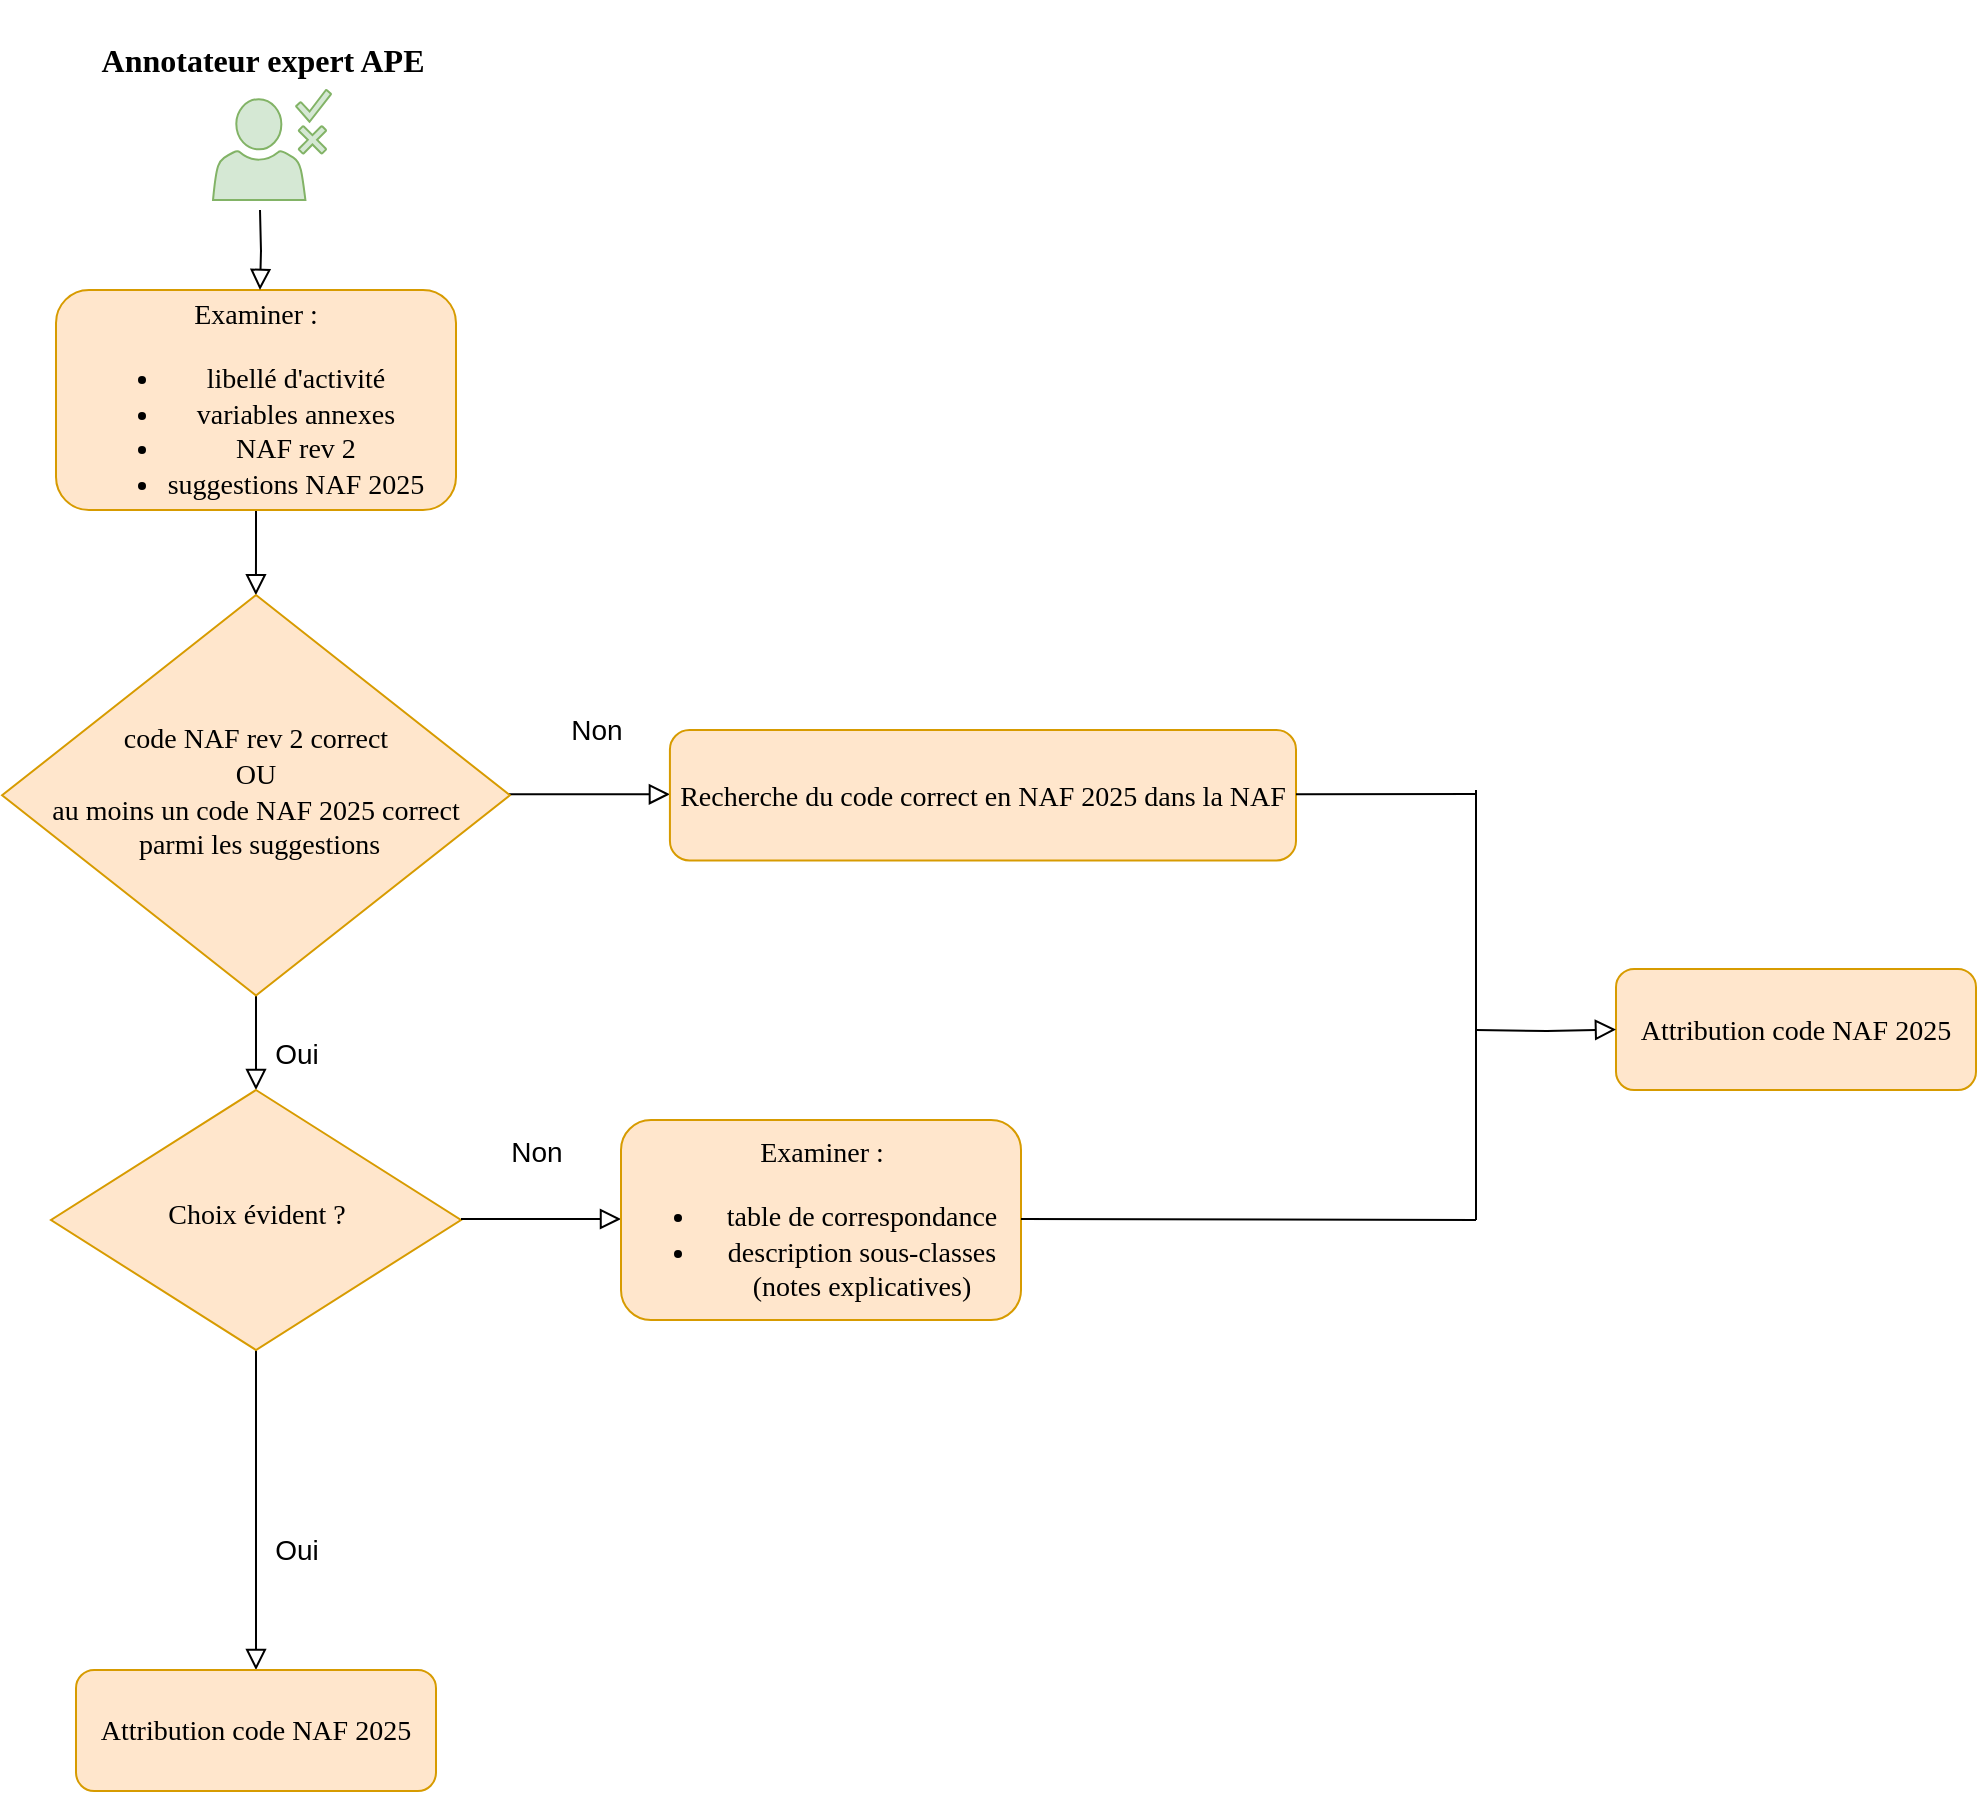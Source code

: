 <mxfile version="28.2.8">
  <diagram id="C5RBs43oDa-KdzZeNtuy" name="Page-1">
    <mxGraphModel dx="1426" dy="1948" grid="1" gridSize="10" guides="1" tooltips="1" connect="1" arrows="1" fold="1" page="1" pageScale="1" pageWidth="827" pageHeight="1169" math="0" shadow="0">
      <root>
        <mxCell id="WIyWlLk6GJQsqaUBKTNV-0" />
        <mxCell id="WIyWlLk6GJQsqaUBKTNV-1" parent="WIyWlLk6GJQsqaUBKTNV-0" />
        <mxCell id="WIyWlLk6GJQsqaUBKTNV-2" value="" style="rounded=0;html=1;jettySize=auto;orthogonalLoop=1;fontSize=11;endArrow=block;endFill=0;endSize=8;strokeWidth=1;shadow=0;labelBackgroundColor=none;edgeStyle=orthogonalEdgeStyle;" parent="WIyWlLk6GJQsqaUBKTNV-1" source="WIyWlLk6GJQsqaUBKTNV-3" target="WIyWlLk6GJQsqaUBKTNV-6" edge="1">
          <mxGeometry relative="1" as="geometry" />
        </mxCell>
        <mxCell id="WIyWlLk6GJQsqaUBKTNV-3" value="&lt;p style=&quot;font-size: 14px;&quot;&gt;&lt;font face=&quot;Work sans&quot; style=&quot;font-size: 14px;&quot;&gt;Examiner :&lt;/font&gt;&lt;/p&gt;&lt;p style=&quot;font-size: 14px;&quot;&gt;&lt;/p&gt;&lt;ul style=&quot;font-size: 14px;&quot;&gt;&lt;li style=&quot;&quot;&gt;&lt;font face=&quot;Lpvtxa64hUqC9Te6o_X-&quot; style=&quot;font-size: 14px;&quot;&gt;libellé d&#39;activité &lt;br&gt;&lt;/font&gt;&lt;/li&gt;&lt;li style=&quot;&quot;&gt;&lt;font face=&quot;Lpvtxa64hUqC9Te6o_X-&quot; style=&quot;font-size: 14px;&quot;&gt;variables annexes&lt;br&gt;&lt;/font&gt;&lt;/li&gt;&lt;li style=&quot;&quot;&gt;&lt;font face=&quot;Lpvtxa64hUqC9Te6o_X-&quot; style=&quot;font-size: 14px;&quot;&gt;NAF rev 2&lt;/font&gt;&lt;/li&gt;&lt;li style=&quot;&quot;&gt;&lt;font face=&quot;Lpvtxa64hUqC9Te6o_X-&quot; style=&quot;font-size: 14px;&quot;&gt;suggestions NAF 2025&lt;br&gt;&lt;/font&gt;&lt;/li&gt;&lt;/ul&gt;&lt;p&gt;&lt;/p&gt;" style="rounded=1;whiteSpace=wrap;html=1;fontSize=12;glass=0;strokeWidth=1;shadow=0;fillColor=#ffe6cc;strokeColor=#d79b00;" parent="WIyWlLk6GJQsqaUBKTNV-1" vertex="1">
          <mxGeometry x="90" width="200" height="110" as="geometry" />
        </mxCell>
        <mxCell id="WIyWlLk6GJQsqaUBKTNV-4" value="&lt;font style=&quot;font-size: 14px;&quot;&gt;Oui&lt;/font&gt;" style="rounded=0;html=1;jettySize=auto;orthogonalLoop=1;fontSize=11;endArrow=block;endFill=0;endSize=8;strokeWidth=1;shadow=0;labelBackgroundColor=none;edgeStyle=orthogonalEdgeStyle;exitX=0.5;exitY=1;exitDx=0;exitDy=0;exitPerimeter=0;entryX=0.5;entryY=0;entryDx=0;entryDy=0;" parent="WIyWlLk6GJQsqaUBKTNV-1" source="WIyWlLk6GJQsqaUBKTNV-6" target="zTkiKsxzpAYJPQyl72WQ-3" edge="1">
          <mxGeometry x="0.252" y="20" relative="1" as="geometry">
            <mxPoint as="offset" />
            <mxPoint x="189.5" y="170" as="sourcePoint" />
            <mxPoint x="190" y="390" as="targetPoint" />
            <Array as="points" />
          </mxGeometry>
        </mxCell>
        <mxCell id="WIyWlLk6GJQsqaUBKTNV-5" value="&lt;font style=&quot;font-size: 14px;&quot;&gt;Non&lt;/font&gt;" style="edgeStyle=orthogonalEdgeStyle;rounded=0;html=1;jettySize=auto;orthogonalLoop=1;fontSize=11;endArrow=block;endFill=0;endSize=8;strokeWidth=1;shadow=0;labelBackgroundColor=none;" parent="WIyWlLk6GJQsqaUBKTNV-1" source="WIyWlLk6GJQsqaUBKTNV-6" edge="1">
          <mxGeometry x="0.083" y="32" relative="1" as="geometry">
            <mxPoint as="offset" />
            <mxPoint x="320" y="252" as="sourcePoint" />
            <mxPoint x="396.96" y="252.13" as="targetPoint" />
            <Array as="points" />
          </mxGeometry>
        </mxCell>
        <mxCell id="WIyWlLk6GJQsqaUBKTNV-6" value="&lt;div style=&quot;font-size: 14px;&quot;&gt;&lt;span style=&quot;font-family: &amp;quot;Work sans&amp;quot;; background-color: initial;&quot;&gt;code NAF rev 2 correct&lt;br&gt;&lt;/span&gt;&lt;/div&gt;&lt;div style=&quot;font-size: 14px;&quot;&gt;&lt;font face=&quot;Work sans&quot;&gt;OU&lt;br&gt;&lt;/font&gt;&lt;span style=&quot;font-family: &amp;quot;Work sans&amp;quot;; background-color: initial;&quot;&gt;au moins un code NAF 2025 correct&lt;/span&gt;&lt;/div&gt;&lt;div style=&quot;font-size: 14px;&quot;&gt;&lt;span style=&quot;font-family: &amp;quot;Work sans&amp;quot;; background-color: initial;&quot;&gt;&amp;nbsp;parmi les suggestions&lt;/span&gt;&lt;br&gt;&lt;/div&gt;" style="rhombus;whiteSpace=wrap;html=1;shadow=0;fontFamily=Helvetica;fontSize=12;align=center;strokeWidth=1;spacing=6;spacingTop=-4;fillColor=#ffe6cc;strokeColor=#d79b00;" parent="WIyWlLk6GJQsqaUBKTNV-1" vertex="1">
          <mxGeometry x="63.05" y="152.54" width="253.91" height="200.2" as="geometry" />
        </mxCell>
        <mxCell id="zTkiKsxzpAYJPQyl72WQ-2" value="&lt;font style=&quot;font-size: 14px;&quot;&gt;Oui&lt;/font&gt;" style="rounded=0;html=1;jettySize=auto;orthogonalLoop=1;fontSize=11;endArrow=block;endFill=0;endSize=8;strokeWidth=1;shadow=0;labelBackgroundColor=none;edgeStyle=orthogonalEdgeStyle;exitX=0.5;exitY=1;exitDx=0;exitDy=0;exitPerimeter=0;entryX=0.5;entryY=0;entryDx=0;entryDy=0;" parent="WIyWlLk6GJQsqaUBKTNV-1" source="zTkiKsxzpAYJPQyl72WQ-3" target="zTkiKsxzpAYJPQyl72WQ-10" edge="1">
          <mxGeometry x="0.252" y="20" relative="1" as="geometry">
            <mxPoint as="offset" />
            <mxPoint x="189.5" y="370" as="sourcePoint" />
            <mxPoint x="190" y="570" as="targetPoint" />
            <Array as="points" />
          </mxGeometry>
        </mxCell>
        <mxCell id="zTkiKsxzpAYJPQyl72WQ-3" value="&lt;font size=&quot;1&quot; face=&quot;Work sans&quot;&gt;&lt;span style=&quot;font-size: 14px;&quot;&gt;Choix évident ?&lt;br&gt;&lt;/span&gt;&lt;/font&gt;" style="rhombus;whiteSpace=wrap;html=1;shadow=0;fontFamily=Helvetica;fontSize=12;align=center;strokeWidth=1;spacing=6;spacingTop=-4;fillColor=#ffe6cc;strokeColor=#d79b00;" parent="WIyWlLk6GJQsqaUBKTNV-1" vertex="1">
          <mxGeometry x="87.5" y="400" width="205" height="130" as="geometry" />
        </mxCell>
        <mxCell id="zTkiKsxzpAYJPQyl72WQ-7" value="&lt;font style=&quot;font-size: 14px;&quot;&gt;Non&lt;/font&gt;" style="edgeStyle=orthogonalEdgeStyle;rounded=0;html=1;jettySize=auto;orthogonalLoop=1;fontSize=11;endArrow=block;endFill=0;endSize=8;strokeWidth=1;shadow=0;labelBackgroundColor=none;" parent="WIyWlLk6GJQsqaUBKTNV-1" edge="1">
          <mxGeometry x="-0.062" y="35" relative="1" as="geometry">
            <mxPoint y="1" as="offset" />
            <mxPoint x="292.5" y="464.5" as="sourcePoint" />
            <mxPoint x="372.5" y="464.5" as="targetPoint" />
            <Array as="points">
              <mxPoint x="302.5" y="464" />
              <mxPoint x="302.5" y="464" />
            </Array>
          </mxGeometry>
        </mxCell>
        <mxCell id="zTkiKsxzpAYJPQyl72WQ-9" value="&lt;p style=&quot;font-size: 14px;&quot;&gt;&lt;font style=&quot;font-size: 14px;&quot; face=&quot;Work sans&quot;&gt;Examiner :&lt;/font&gt;&lt;/p&gt;&lt;ul style=&quot;font-size: 14px;&quot;&gt;&lt;li style=&quot;&quot;&gt;&lt;font style=&quot;font-size: 14px;&quot; face=&quot;MjLJa9koIwfA0tVDng4r&quot;&gt;&lt;span style=&quot;font-family: Helvetica;&quot;&gt;&lt;font style=&quot;font-size: 14px;&quot; face=&quot;Work sans&quot;&gt;table de correspondance&lt;br&gt;&lt;/font&gt;&lt;/span&gt;&lt;/font&gt;&lt;/li&gt;&lt;li style=&quot;&quot;&gt;&lt;font style=&quot;font-size: 14px;&quot; face=&quot;MjLJa9koIwfA0tVDng4r&quot;&gt;description sous-classes &lt;/font&gt;&lt;span style=&quot;background-color: initial;&quot;&gt;&lt;font style=&quot;font-size: 14px;&quot; face=&quot;MjLJa9koIwfA0tVDng4r&quot;&gt;(notes explicatives)&lt;br&gt;&lt;/font&gt;&lt;/span&gt;&lt;/li&gt;&lt;/ul&gt;&lt;p&gt;&lt;/p&gt;" style="rounded=1;whiteSpace=wrap;html=1;fontSize=12;glass=0;strokeWidth=1;shadow=0;fillColor=#ffe6cc;strokeColor=#d79b00;" parent="WIyWlLk6GJQsqaUBKTNV-1" vertex="1">
          <mxGeometry x="372.5" y="415" width="200" height="100" as="geometry" />
        </mxCell>
        <mxCell id="zTkiKsxzpAYJPQyl72WQ-10" value="&lt;p style=&quot;font-size: 14px;&quot;&gt;&lt;font style=&quot;font-size: 14px;&quot; face=&quot;Work sans&quot;&gt;Attribution code NAF 2025&lt;br&gt;&lt;/font&gt;&lt;/p&gt;&lt;p&gt;&lt;/p&gt;" style="rounded=1;whiteSpace=wrap;html=1;fontSize=12;glass=0;strokeWidth=1;shadow=0;fillColor=#ffe6cc;strokeColor=#d79b00;" parent="WIyWlLk6GJQsqaUBKTNV-1" vertex="1">
          <mxGeometry x="100" y="690" width="180" height="60.5" as="geometry" />
        </mxCell>
        <mxCell id="zTkiKsxzpAYJPQyl72WQ-11" value="" style="sketch=0;pointerEvents=1;shadow=0;dashed=0;html=1;strokeColor=#82b366;fillColor=#d5e8d4;labelPosition=center;verticalLabelPosition=bottom;verticalAlign=top;outlineConnect=0;align=center;shape=mxgraph.office.users.approver;" parent="WIyWlLk6GJQsqaUBKTNV-1" vertex="1">
          <mxGeometry x="168.51" y="-100" width="59" height="55" as="geometry" />
        </mxCell>
        <mxCell id="zTkiKsxzpAYJPQyl72WQ-12" value="&lt;h2&gt;&lt;font style=&quot;font-size: 16px;&quot; face=&quot;Work sans&quot;&gt;Annotateur expert APE&lt;br&gt;&lt;/font&gt;&lt;/h2&gt;" style="text;html=1;align=center;verticalAlign=middle;resizable=0;points=[];autosize=1;strokeColor=none;fillColor=none;" parent="WIyWlLk6GJQsqaUBKTNV-1" vertex="1">
          <mxGeometry x="97.51" y="-145" width="190" height="60" as="geometry" />
        </mxCell>
        <mxCell id="zTkiKsxzpAYJPQyl72WQ-13" value="" style="rounded=0;html=1;jettySize=auto;orthogonalLoop=1;fontSize=11;endArrow=block;endFill=0;endSize=8;strokeWidth=1;shadow=0;labelBackgroundColor=none;edgeStyle=orthogonalEdgeStyle;" parent="WIyWlLk6GJQsqaUBKTNV-1" edge="1">
          <mxGeometry relative="1" as="geometry">
            <mxPoint x="192" y="-40" as="sourcePoint" />
            <mxPoint x="192" as="targetPoint" />
          </mxGeometry>
        </mxCell>
        <mxCell id="zTkiKsxzpAYJPQyl72WQ-14" value="&lt;p style=&quot;font-size: 14px;&quot;&gt;&lt;font face=&quot;Work sans&quot;&gt;&lt;font style=&quot;font-size: 14px;&quot;&gt;Recherche du code correct en NAF 2025&lt;/font&gt; dans la NAF&lt;br&gt;&lt;/font&gt;&lt;/p&gt;&lt;p&gt;&lt;/p&gt;" style="rounded=1;whiteSpace=wrap;html=1;fontSize=12;glass=0;strokeWidth=1;shadow=0;fillColor=#ffe6cc;strokeColor=#d79b00;" parent="WIyWlLk6GJQsqaUBKTNV-1" vertex="1">
          <mxGeometry x="396.96" y="220.01" width="313.04" height="65.25" as="geometry" />
        </mxCell>
        <mxCell id="z4JPeLM6ONAQ2ik3Qc_F-0" value="&lt;p style=&quot;font-size: 14px;&quot;&gt;&lt;font style=&quot;font-size: 14px;&quot; face=&quot;Work sans&quot;&gt;Attribution code NAF 2025&lt;br&gt;&lt;/font&gt;&lt;/p&gt;" style="rounded=1;whiteSpace=wrap;html=1;fontSize=12;glass=0;strokeWidth=1;shadow=0;fillColor=#ffe6cc;strokeColor=#d79b00;" parent="WIyWlLk6GJQsqaUBKTNV-1" vertex="1">
          <mxGeometry x="870" y="339.5" width="180" height="60.5" as="geometry" />
        </mxCell>
        <mxCell id="z4JPeLM6ONAQ2ik3Qc_F-2" value="" style="rounded=0;html=1;jettySize=auto;orthogonalLoop=1;fontSize=11;endArrow=block;endFill=0;endSize=8;strokeWidth=1;shadow=0;labelBackgroundColor=none;edgeStyle=orthogonalEdgeStyle;entryX=0;entryY=0.5;entryDx=0;entryDy=0;" parent="WIyWlLk6GJQsqaUBKTNV-1" target="z4JPeLM6ONAQ2ik3Qc_F-0" edge="1">
          <mxGeometry relative="1" as="geometry">
            <mxPoint x="800" y="370" as="sourcePoint" />
            <mxPoint x="770" y="400" as="targetPoint" />
          </mxGeometry>
        </mxCell>
        <mxCell id="z4JPeLM6ONAQ2ik3Qc_F-3" value="" style="endArrow=none;html=1;rounded=0;" parent="WIyWlLk6GJQsqaUBKTNV-1" edge="1">
          <mxGeometry width="50" height="50" relative="1" as="geometry">
            <mxPoint x="572.5" y="464.5" as="sourcePoint" />
            <mxPoint x="800" y="465" as="targetPoint" />
          </mxGeometry>
        </mxCell>
        <mxCell id="z4JPeLM6ONAQ2ik3Qc_F-4" value="" style="endArrow=none;html=1;rounded=0;" parent="WIyWlLk6GJQsqaUBKTNV-1" edge="1">
          <mxGeometry width="50" height="50" relative="1" as="geometry">
            <mxPoint x="710" y="252.14" as="sourcePoint" />
            <mxPoint x="800" y="252" as="targetPoint" />
          </mxGeometry>
        </mxCell>
        <mxCell id="z4JPeLM6ONAQ2ik3Qc_F-6" value="" style="endArrow=none;html=1;rounded=0;" parent="WIyWlLk6GJQsqaUBKTNV-1" edge="1">
          <mxGeometry width="50" height="50" relative="1" as="geometry">
            <mxPoint x="800" y="465" as="sourcePoint" />
            <mxPoint x="800" y="370" as="targetPoint" />
          </mxGeometry>
        </mxCell>
        <mxCell id="z4JPeLM6ONAQ2ik3Qc_F-7" value="" style="endArrow=none;html=1;rounded=0;" parent="WIyWlLk6GJQsqaUBKTNV-1" edge="1">
          <mxGeometry width="50" height="50" relative="1" as="geometry">
            <mxPoint x="800" y="370" as="sourcePoint" />
            <mxPoint x="800" y="250" as="targetPoint" />
          </mxGeometry>
        </mxCell>
      </root>
    </mxGraphModel>
  </diagram>
</mxfile>
